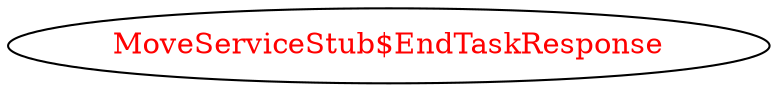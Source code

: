 digraph dependencyGraph {
 concentrate=true;
 ranksep="2.0";
 rankdir="LR"; 
 splines="ortho";
"MoveServiceStub$EndTaskResponse" [fontcolor="red"];
}